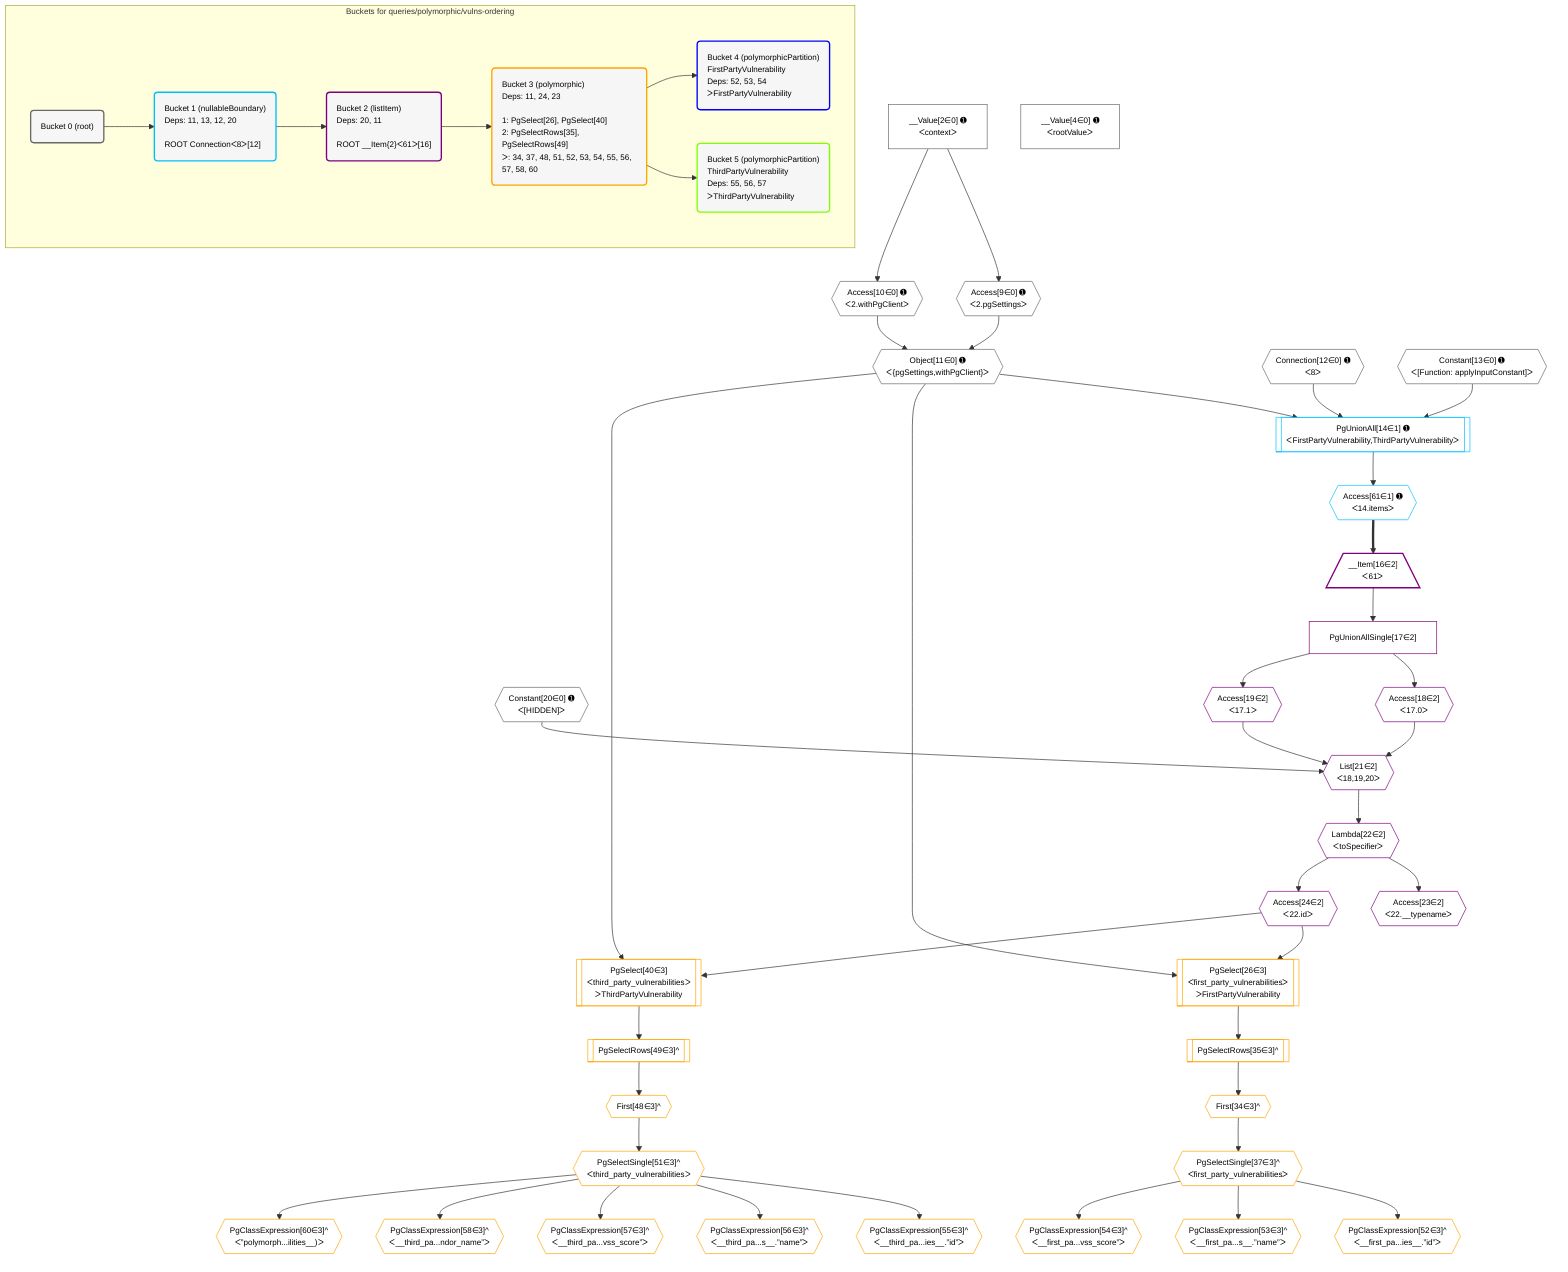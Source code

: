 %%{init: {'themeVariables': { 'fontSize': '12px'}}}%%
graph TD
    classDef path fill:#eee,stroke:#000,color:#000
    classDef plan fill:#fff,stroke-width:1px,color:#000
    classDef itemplan fill:#fff,stroke-width:2px,color:#000
    classDef unbatchedplan fill:#dff,stroke-width:1px,color:#000
    classDef sideeffectplan fill:#fcc,stroke-width:2px,color:#000
    classDef bucket fill:#f6f6f6,color:#000,stroke-width:2px,text-align:left

    subgraph "Buckets for queries/polymorphic/vulns-ordering"
    Bucket0("Bucket 0 (root)"):::bucket
    Bucket1("Bucket 1 (nullableBoundary)<br />Deps: 11, 13, 12, 20<br /><br />ROOT Connectionᐸ8ᐳ[12]"):::bucket
    Bucket2("Bucket 2 (listItem)<br />Deps: 20, 11<br /><br />ROOT __Item{2}ᐸ61ᐳ[16]"):::bucket
    Bucket3("Bucket 3 (polymorphic)<br />Deps: 11, 24, 23<br /><br />1: PgSelect[26], PgSelect[40]<br />2: PgSelectRows[35], PgSelectRows[49]<br />ᐳ: 34, 37, 48, 51, 52, 53, 54, 55, 56, 57, 58, 60"):::bucket
    Bucket4("Bucket 4 (polymorphicPartition)<br />FirstPartyVulnerability<br />Deps: 52, 53, 54<br />ᐳFirstPartyVulnerability"):::bucket
    Bucket5("Bucket 5 (polymorphicPartition)<br />ThirdPartyVulnerability<br />Deps: 55, 56, 57<br />ᐳThirdPartyVulnerability"):::bucket
    end
    Bucket0 --> Bucket1
    Bucket1 --> Bucket2
    Bucket2 --> Bucket3
    Bucket3 --> Bucket4 & Bucket5

    %% plan dependencies
    Object11{{"Object[11∈0] ➊<br />ᐸ{pgSettings,withPgClient}ᐳ"}}:::plan
    Access9{{"Access[9∈0] ➊<br />ᐸ2.pgSettingsᐳ"}}:::plan
    Access10{{"Access[10∈0] ➊<br />ᐸ2.withPgClientᐳ"}}:::plan
    Access9 & Access10 --> Object11
    __Value2["__Value[2∈0] ➊<br />ᐸcontextᐳ"]:::plan
    __Value2 --> Access9
    __Value2 --> Access10
    __Value4["__Value[4∈0] ➊<br />ᐸrootValueᐳ"]:::plan
    Connection12{{"Connection[12∈0] ➊<br />ᐸ8ᐳ"}}:::plan
    Constant13{{"Constant[13∈0] ➊<br />ᐸ[Function: applyInputConstant]ᐳ"}}:::plan
    Constant20{{"Constant[20∈0] ➊<br />ᐸ[HIDDEN]ᐳ"}}:::plan
    PgUnionAll14[["PgUnionAll[14∈1] ➊<br />ᐸFirstPartyVulnerability,ThirdPartyVulnerabilityᐳ"]]:::plan
    Object11 & Constant13 & Connection12 --> PgUnionAll14
    Access61{{"Access[61∈1] ➊<br />ᐸ14.itemsᐳ"}}:::plan
    PgUnionAll14 --> Access61
    List21{{"List[21∈2]<br />ᐸ18,19,20ᐳ"}}:::plan
    Access18{{"Access[18∈2]<br />ᐸ17.0ᐳ"}}:::plan
    Access19{{"Access[19∈2]<br />ᐸ17.1ᐳ"}}:::plan
    Access18 & Access19 & Constant20 --> List21
    __Item16[/"__Item[16∈2]<br />ᐸ61ᐳ"\]:::itemplan
    Access61 ==> __Item16
    PgUnionAllSingle17["PgUnionAllSingle[17∈2]"]:::plan
    __Item16 --> PgUnionAllSingle17
    PgUnionAllSingle17 --> Access18
    PgUnionAllSingle17 --> Access19
    Lambda22{{"Lambda[22∈2]<br />ᐸtoSpecifierᐳ"}}:::plan
    List21 --> Lambda22
    Access23{{"Access[23∈2]<br />ᐸ22.__typenameᐳ"}}:::plan
    Lambda22 --> Access23
    Access24{{"Access[24∈2]<br />ᐸ22.idᐳ"}}:::plan
    Lambda22 --> Access24
    PgSelect26[["PgSelect[26∈3]<br />ᐸfirst_party_vulnerabilitiesᐳ<br />ᐳFirstPartyVulnerability"]]:::plan
    Object11 & Access24 --> PgSelect26
    PgSelect40[["PgSelect[40∈3]<br />ᐸthird_party_vulnerabilitiesᐳ<br />ᐳThirdPartyVulnerability"]]:::plan
    Object11 & Access24 --> PgSelect40
    First34{{"First[34∈3]^"}}:::plan
    PgSelectRows35[["PgSelectRows[35∈3]^"]]:::plan
    PgSelectRows35 --> First34
    PgSelect26 --> PgSelectRows35
    PgSelectSingle37{{"PgSelectSingle[37∈3]^<br />ᐸfirst_party_vulnerabilitiesᐳ"}}:::plan
    First34 --> PgSelectSingle37
    First48{{"First[48∈3]^"}}:::plan
    PgSelectRows49[["PgSelectRows[49∈3]^"]]:::plan
    PgSelectRows49 --> First48
    PgSelect40 --> PgSelectRows49
    PgSelectSingle51{{"PgSelectSingle[51∈3]^<br />ᐸthird_party_vulnerabilitiesᐳ"}}:::plan
    First48 --> PgSelectSingle51
    PgClassExpression52{{"PgClassExpression[52∈3]^<br />ᐸ__first_pa...ies__.”id”ᐳ"}}:::plan
    PgSelectSingle37 --> PgClassExpression52
    PgClassExpression53{{"PgClassExpression[53∈3]^<br />ᐸ__first_pa...s__.”name”ᐳ"}}:::plan
    PgSelectSingle37 --> PgClassExpression53
    PgClassExpression54{{"PgClassExpression[54∈3]^<br />ᐸ__first_pa...vss_score”ᐳ"}}:::plan
    PgSelectSingle37 --> PgClassExpression54
    PgClassExpression55{{"PgClassExpression[55∈3]^<br />ᐸ__third_pa...ies__.”id”ᐳ"}}:::plan
    PgSelectSingle51 --> PgClassExpression55
    PgClassExpression56{{"PgClassExpression[56∈3]^<br />ᐸ__third_pa...s__.”name”ᐳ"}}:::plan
    PgSelectSingle51 --> PgClassExpression56
    PgClassExpression57{{"PgClassExpression[57∈3]^<br />ᐸ__third_pa...vss_score”ᐳ"}}:::plan
    PgSelectSingle51 --> PgClassExpression57
    PgClassExpression58{{"PgClassExpression[58∈3]^<br />ᐸ__third_pa...ndor_name”ᐳ"}}:::plan
    PgSelectSingle51 --> PgClassExpression58
    PgClassExpression60{{"PgClassExpression[60∈3]^<br />ᐸ”polymorph...ilities__)ᐳ"}}:::plan
    PgSelectSingle51 --> PgClassExpression60

    %% define steps
    classDef bucket0 stroke:#696969
    class Bucket0,__Value2,__Value4,Access9,Access10,Object11,Connection12,Constant13,Constant20 bucket0
    classDef bucket1 stroke:#00bfff
    class Bucket1,PgUnionAll14,Access61 bucket1
    classDef bucket2 stroke:#7f007f
    class Bucket2,__Item16,PgUnionAllSingle17,Access18,Access19,List21,Lambda22,Access23,Access24 bucket2
    classDef bucket3 stroke:#ffa500
    class Bucket3,PgSelect26,First34,PgSelectRows35,PgSelectSingle37,PgSelect40,First48,PgSelectRows49,PgSelectSingle51,PgClassExpression52,PgClassExpression53,PgClassExpression54,PgClassExpression55,PgClassExpression56,PgClassExpression57,PgClassExpression58,PgClassExpression60 bucket3
    classDef bucket4 stroke:#0000ff
    class Bucket4 bucket4
    classDef bucket5 stroke:#7fff00
    class Bucket5 bucket5